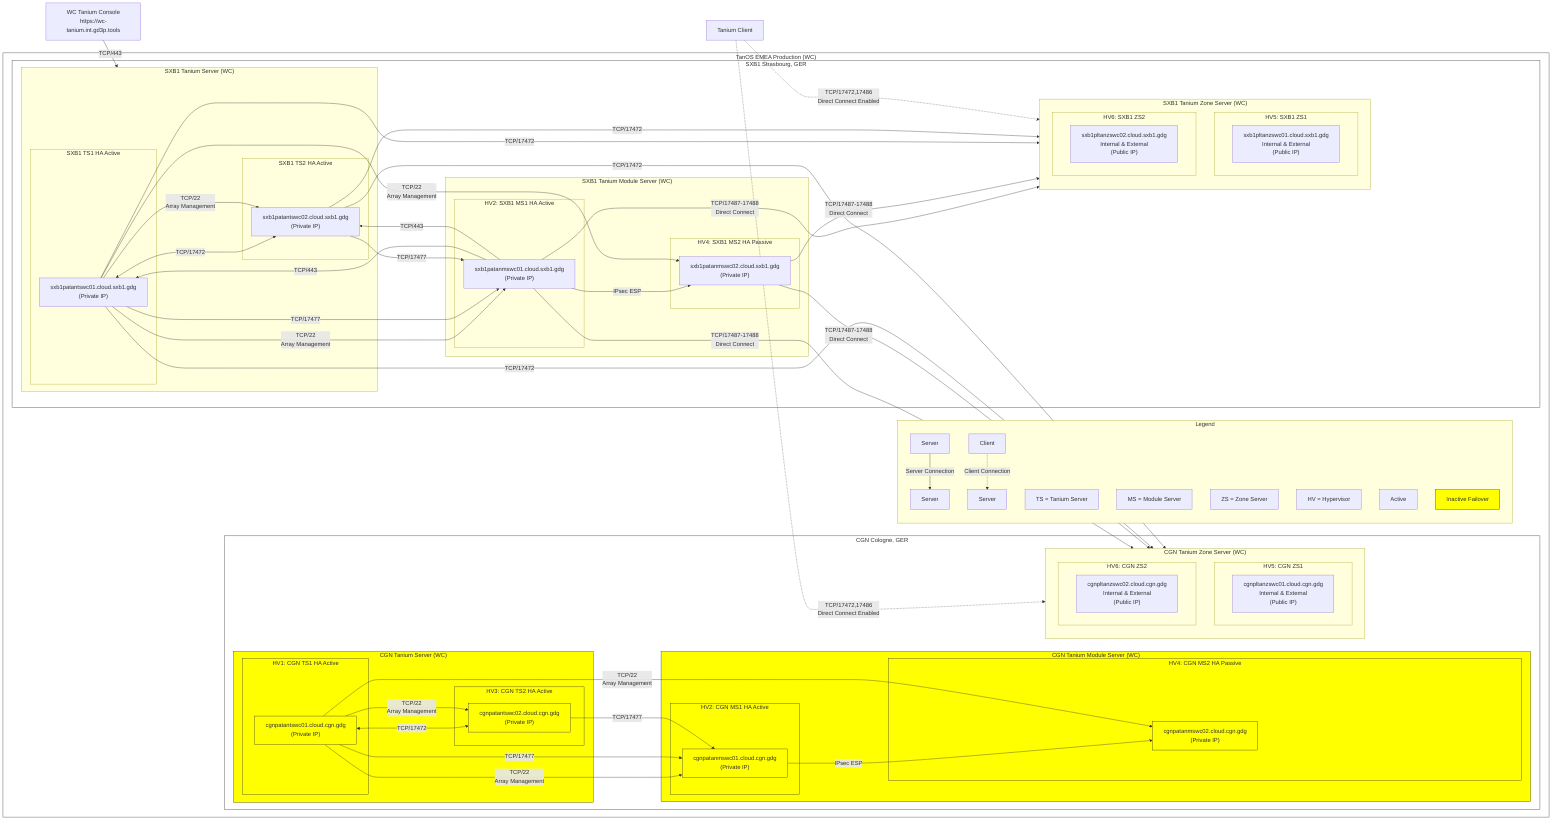 flowchart LR
    %% Define nodes and subgraphs
    subgraph TanOS_EMEA_Prod["TanOS EMEA Production (WC)"]
        subgraph Legend["Legend"]
            EMPTY_NODE1["Server"] -->|"Server Connection"| EMPTY_NODE2["Server"]
            EMPTY_NODE3["Client"] .->|"Client Connection"| EMPTY_NODE4["Server"]
            TS["TS = Tanium Server"]
            MS["MS = Module Server"]
            ZS["ZS = Zone Server"]
            HV["HV = Hypervisor"]
            active["Active"]
            failover["Inactive Failover"]
            class failover yellow
        end
        subgraph CGN["CGN Cologne, GER"]
            subgraph TS_CGN["CGN Tanium Server (WC)"]
                %% Failover Cluster
                subgraph CGN_HV1["HV1: CGN TS1 HA Active"]
                    TS_CGN_1["cgnpatantswc01.cloud.cgn.gdg<br>(Private IP)"]
                    class TS_CGN_1 yellow
                end
                subgraph CGN_HV3["HV3: CGN TS2 HA Active"]
                    TS_CGN_2["cgnpatantswc02.cloud.cgn.gdg<br>(Private IP)"]
                    class TS_CGN_2 yellow
                end
                TS_CGN_1 <-->|"TCP/17472"| TS_CGN_2
            end
            subgraph MS_CGN["CGN Tanium Module Server (WC)"]
                subgraph CGN_HV2["HV2: CGN MS1 HA Active"]
                    MS_CGN_1["cgnpatanmswc01.cloud.cgn.gdg<br>(Private IP)"]
                    class MS_CGN_1 yellow
                end
                subgraph CGN_HV4["HV4: CGN MS2 HA Passive"]
                    MS_CGN_2["cgnpatanmswc02.cloud.cgn.gdg<br>(Private IP)"]
                    class MS_CGN_2 yellow
                end
                MS_CGN_1 -->|"IPsec ESP"| MS_CGN_2
            end
            subgraph ZS_CGN["CGN Tanium Zone Server (WC)"]
                %% Connects to Active Cluster
                subgraph CGN_HV5["HV5: CGN ZS1"]
                    ZS_CGN_1["cgnpltanzswc01.cloud.cgn.gdg<br/>Internal & External<br>(Public IP)"]
                end
                subgraph CGN_HV6["HV6: CGN ZS2"]
                    ZS_CGN_2["cgnpltanzswc02.cloud.cgn.gdg<br/>Internal & External<br>(Public IP)"]
                end
            end
        end
        subgraph SXB1["SXB1 Strasbourg, GER"]
            subgraph TS_SXB1["SXB1 Tanium Server (WC)"]
                %% Active Cluster
                subgraph SXB1_HV1["SXB1 TS1 HA Active"]
                    TS_SXB1_1["sxb1patantswc01.cloud.sxb1.gdg<br>(Private IP)"]
                end
                subgraph SXB1_HV3["SXB1 TS2 HA Active"]
                    TS_SXB1_2["sxb1patantswc02.cloud.sxb1.gdg<br>(Private IP)"]
                end
                TS_SXB1_1 <-->|"TCP/17472"| TS_SXB1_2
            end
            subgraph MS_SXB1["SXB1 Tanium Module Server (WC)"]
                subgraph SXB1_HV2["HV2: SXB1 MS1 HA Active"]
                    MS_SXB1_1["sxb1patanmswc01.cloud.sxb1.gdg<br>(Private IP)"]
                end
                subgraph SXB1_HV4["HV4: SXB1 MS2 HA Passive"]
                    MS_SXB1_2["sxb1patanmswc02.cloud.sxb1.gdg<br>(Private IP)"]
                end
                MS_SXB1_1 -->|"IPsec ESP"| MS_SXB1_2
            end
            subgraph ZS_SXB1["SXB1 Tanium Zone Server (WC)"]
                %% Connects to Active Cluster
                subgraph SXB1_HV5["HV5: SXB1 ZS1"]
                    ZS_SXB1_1["sxb1pltanzswc01.cloud.sxb1.gdg<br/>Internal & External<br>(Public IP)"]
                end
                subgraph SXB1_HV6["HV6: SXB1 ZS2"]
                    ZS_SXB1_2["sxb1pltanzswc02.cloud.sxb1.gdg<br/>Internal & External<br>(Public IP)"]
                end
            end
        end
    end

    %% Define nodes not part of a subgraph
    %%Title("TanOS Tanium Production"):::StyleGoDaddyProd
    %%TaniumClientInt["Tanium Client"]
    TaniumClientExt["Tanium Client"]
    TaniumConsole["WC Tanium Console<br/>https://wc-tanium.int.gd3p.tools"]
    %%RDPClient["RDP Client"]

    %% Define relationships
    TS_SXB1_1 -->|"TCP/22<br>Array Management"| TS_SXB1_2 & MS_SXB1_1 & MS_SXB1_2
    TS_CGN_1 -->|"TCP/22<br>Array Management"| TS_CGN_2 & MS_CGN_1 & MS_CGN_2
    MS_SXB1_1 & MS_SXB1_2 -->|"TCP/17487-17488<br>Direct Connect"| ZS_SXB1  & ZS_CGN
    TS_SXB1_1 & TS_SXB1_2 -->|"TCP/17472"| ZS_SXB1 & ZS_CGN
    TS_SXB1_1 & TS_SXB1_2 -->|"TCP/17477"| MS_SXB1_1
    TS_CGN_1 & TS_CGN_2 -->|"TCP/17477"| MS_CGN_1
    MS_SXB1_1 -->|"TCP/443"| TS_SXB1_1 & TS_SXB1_2

    TaniumClientExt .->|"TCP/17472,17486<br/>Direct Connect Enabled"| ZS_SXB1 & ZS_CGN
    TaniumConsole -->|"TCP/443"| TS_SXB1

    %% Add hyperlinks
    click TaniumConsole "https://wc-tanium.int.gd3p.tools" "WC Tanium Console (VPN Required)"

    %% Define styles
    classDef StyleGoDaddyProd fill:#E22726,color:#000000,stroke:#FFFFFF,stroke-width:1px;
    classDef StyleGoDaddyProdEMEA fill:#FED317,color:#2F1C4C,stroke:#FADCD9,stroke-width:1px;
    classDef StyleGoDaddyDev fill:#00782E,color:#D8EFEF,stroke:#FFEEA9,stroke-width:1px;
    classDef yellow fill:#ff0,stroke:#333,stroke-width:1px;
    classDef white fill:#fff,stroke:#333,stroke-width:1px;

    class TanOS_EMEA_Prod white
    class CGN white
    class SXB1 white
    class TS_CGN yellow
    class MS_CGN yellow
    class CGN_HV1 yellow
    class CGN_HV2 yellow
    class CGN_HV3 yellow
    class CGN_HV4 yellow

    %% Assign styles
    %%class Title StyleGoDaddyProdEMEA;